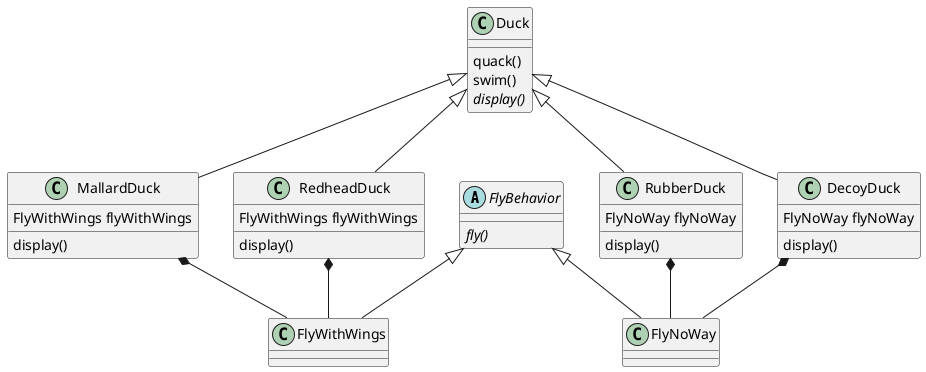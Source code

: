@startuml

FlyBehavior <|-- FlyWithWings
FlyBehavior <|-- FlyNoWay

abstract class FlyBehavior{
 {abstract} fly()
}

MallardDuck *-- FlyWithWings
RedheadDuck *-- FlyWithWings
RubberDuck *-- FlyNoWay
DecoyDuck *-- FlyNoWay

Duck <|-- MallardDuck
Duck <|-- RedheadDuck
Duck <|-- RubberDuck
Duck <|-- DecoyDuck



class Duck {
  quack()
  swim()
  {abstract} display()
}

class MallardDuck {
  FlyWithWings flyWithWings
  display()
}

class RedheadDuck {
  FlyWithWings flyWithWings
  display()
}

class RubberDuck {
  FlyNoWay flyNoWay
  display()
}

class DecoyDuck {
FlyNoWay flyNoWay
  display()
}
@endluml
